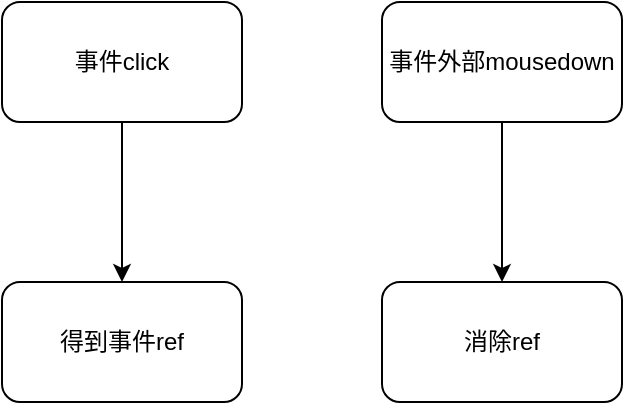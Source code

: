 <mxfile version="20.7.4" type="device"><diagram id="SeiLMllvkrjibfZxSNjs" name="第 1 页"><mxGraphModel dx="389" dy="448" grid="1" gridSize="10" guides="1" tooltips="1" connect="1" arrows="1" fold="1" page="1" pageScale="1" pageWidth="827" pageHeight="1169" math="0" shadow="0"><root><mxCell id="0"/><mxCell id="1" parent="0"/><mxCell id="kGLnuP34QXxA4bm6wZ4G-3" value="" style="edgeStyle=orthogonalEdgeStyle;rounded=0;orthogonalLoop=1;jettySize=auto;html=1;" edge="1" parent="1" source="kGLnuP34QXxA4bm6wZ4G-1" target="kGLnuP34QXxA4bm6wZ4G-2"><mxGeometry relative="1" as="geometry"/></mxCell><mxCell id="kGLnuP34QXxA4bm6wZ4G-1" value="事件click" style="rounded=1;whiteSpace=wrap;html=1;" vertex="1" parent="1"><mxGeometry x="70" y="70" width="120" height="60" as="geometry"/></mxCell><mxCell id="kGLnuP34QXxA4bm6wZ4G-2" value="得到事件ref" style="whiteSpace=wrap;html=1;rounded=1;" vertex="1" parent="1"><mxGeometry x="70" y="210" width="120" height="60" as="geometry"/></mxCell><mxCell id="kGLnuP34QXxA4bm6wZ4G-6" value="" style="edgeStyle=orthogonalEdgeStyle;rounded=0;orthogonalLoop=1;jettySize=auto;html=1;" edge="1" parent="1" source="kGLnuP34QXxA4bm6wZ4G-4" target="kGLnuP34QXxA4bm6wZ4G-5"><mxGeometry relative="1" as="geometry"/></mxCell><mxCell id="kGLnuP34QXxA4bm6wZ4G-4" value="事件外部mousedown" style="rounded=1;whiteSpace=wrap;html=1;" vertex="1" parent="1"><mxGeometry x="260" y="70" width="120" height="60" as="geometry"/></mxCell><mxCell id="kGLnuP34QXxA4bm6wZ4G-5" value="消除ref" style="whiteSpace=wrap;html=1;rounded=1;" vertex="1" parent="1"><mxGeometry x="260" y="210" width="120" height="60" as="geometry"/></mxCell></root></mxGraphModel></diagram></mxfile>